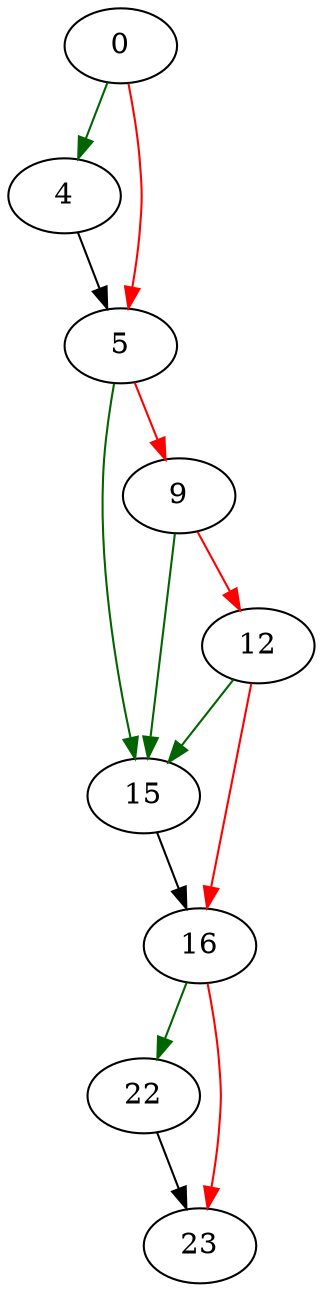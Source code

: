 strict digraph "sqlite3MallocInit" {
	// Node definitions.
	0 [entry=true];
	4;
	5;
	15;
	9;
	12;
	16;
	22;
	23;

	// Edge definitions.
	0 -> 4 [
		color=darkgreen
		cond=true
	];
	0 -> 5 [
		color=red
		cond=false
	];
	4 -> 5;
	5 -> 15 [
		color=darkgreen
		cond=true
	];
	5 -> 9 [
		color=red
		cond=false
	];
	15 -> 16;
	9 -> 15 [
		color=darkgreen
		cond=true
	];
	9 -> 12 [
		color=red
		cond=false
	];
	12 -> 15 [
		color=darkgreen
		cond=true
	];
	12 -> 16 [
		color=red
		cond=false
	];
	16 -> 22 [
		color=darkgreen
		cond=true
	];
	16 -> 23 [
		color=red
		cond=false
	];
	22 -> 23;
}
